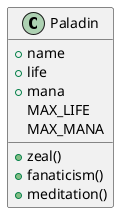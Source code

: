 @startuml
class Paladin {
    +name
    +life
    +mana
    MAX_LIFE
    MAX_MANA
    +zeal()
    +fanaticism()
    +meditation()
}
@enduml
